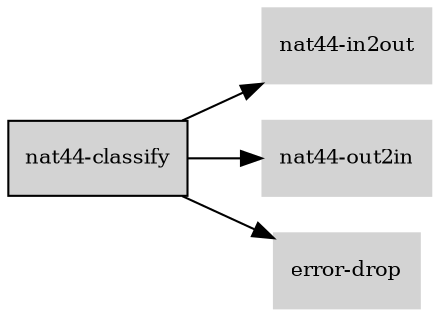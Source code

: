 digraph "nat44_classify_subgraph" {
  rankdir=LR;
  node [shape=box, style=filled, fontsize=10, color=lightgray, fontcolor=black, fillcolor=lightgray];
  "nat44-classify" [color=black, fontcolor=black, fillcolor=lightgray];
  edge [fontsize=8];
  "nat44-classify" -> "nat44-in2out";
  "nat44-classify" -> "nat44-out2in";
  "nat44-classify" -> "error-drop";
}
